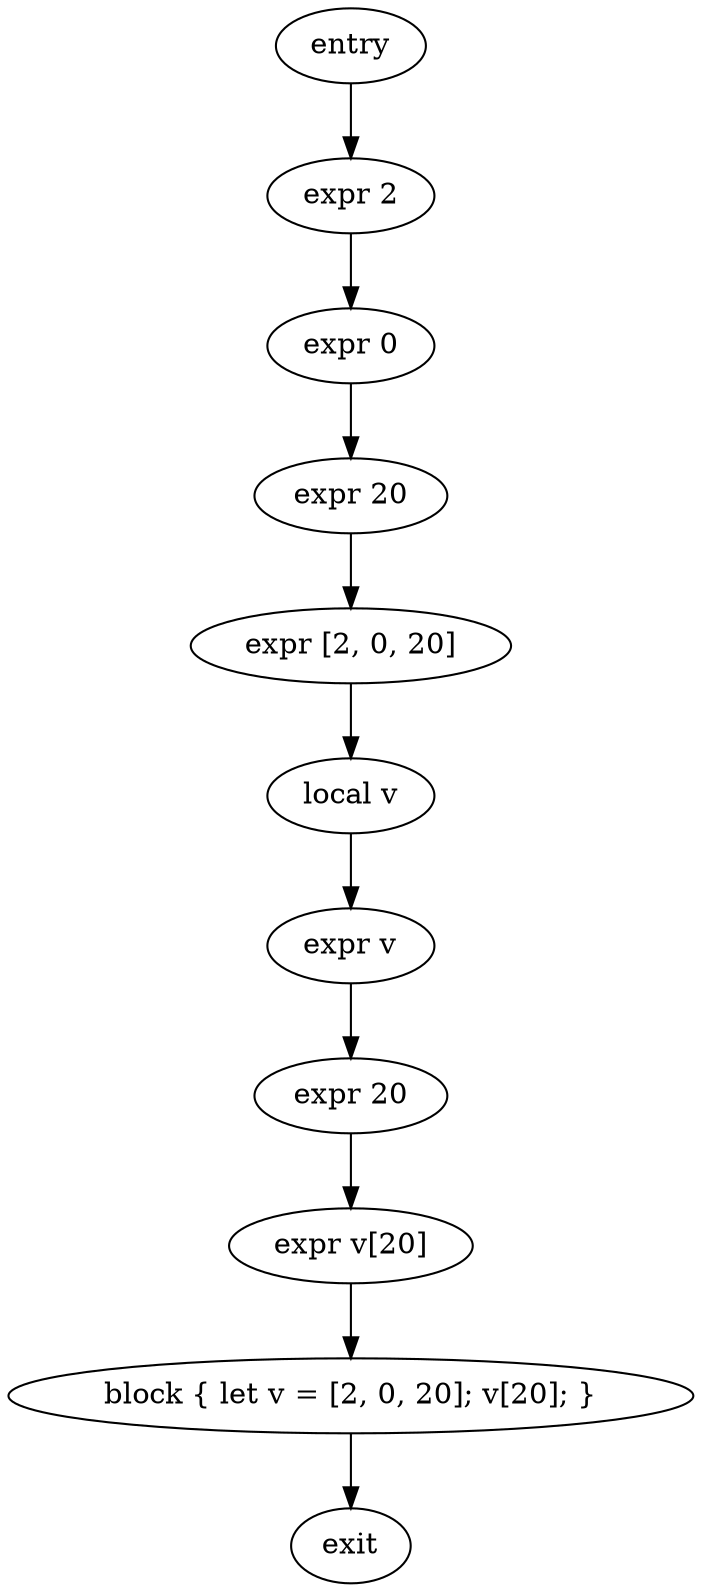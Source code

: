 digraph block {
    N0[label="entry"];
    N1[label="exit"];
    N2[label="expr 2"];
    N3[label="expr 0"];
    N4[label="expr 20"];
    N5[label="expr [2, 0, 20]"];
    N6[label="local v"];
    N7[label="expr v"];
    N8[label="expr 20"];
    N9[label="expr v[20]"];
    N10[label="block { let v = [2, 0, 20]; v[20]; }"];
    N0 -> N2;
    N2 -> N3;
    N3 -> N4;
    N4 -> N5;
    N5 -> N6;
    N6 -> N7;
    N7 -> N8;
    N8 -> N9;
    N9 -> N10;
    N10 -> N1;
}
